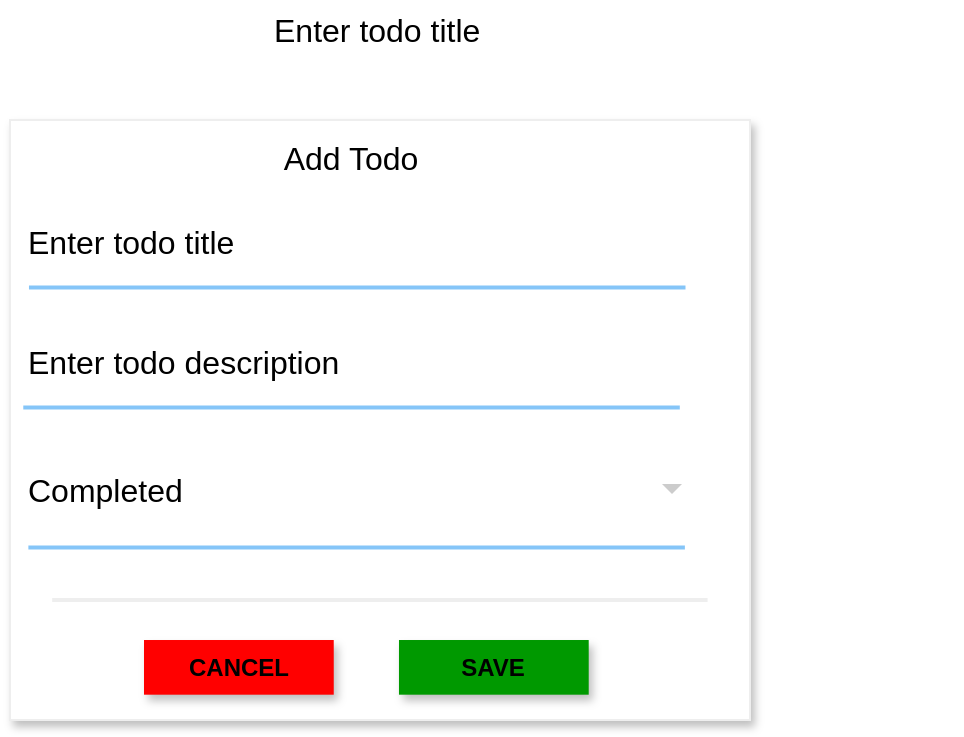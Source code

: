 <mxfile version="28.1.2">
  <diagram name="Page-1" id="NuihXWpVMJclXbjpi29u">
    <mxGraphModel dx="1298" dy="952" grid="1" gridSize="10" guides="1" tooltips="1" connect="1" arrows="1" fold="1" page="1" pageScale="1" pageWidth="1169" pageHeight="827" math="0" shadow="0">
      <root>
        <mxCell id="0" />
        <mxCell id="1" parent="0" />
        <mxCell id="HlvREBfm2kLGhPkSsmS2-1" value="" style="shape=rect;fillColor=#ffffff;strokeColor=#eeeeee;shadow=1;" vertex="1" parent="1">
          <mxGeometry x="470" y="170" width="370" height="300" as="geometry" />
        </mxCell>
        <mxCell id="HlvREBfm2kLGhPkSsmS2-10" value="" style="shape=line;strokeWidth=2;noLabel=1;strokeColor=#eeeeee;resizeWidth=1;fontSize=13;" vertex="1" parent="HlvREBfm2kLGhPkSsmS2-1">
          <mxGeometry x="0.057" y="1" width="327.714" height="30" relative="1" as="geometry">
            <mxPoint y="-75" as="offset" />
          </mxGeometry>
        </mxCell>
        <mxCell id="HlvREBfm2kLGhPkSsmS2-13" value="CANCEL" style="whiteSpace=wrap;html=1;dashed=0;align=center;fontSize=12;shape=rect;fillColor=#FF0000;strokeColor=none;fontStyle=1;shadow=1" vertex="1" parent="HlvREBfm2kLGhPkSsmS2-1">
          <mxGeometry x="67.0" y="260.003" width="94.872" height="27.342" as="geometry" />
        </mxCell>
        <mxCell id="HlvREBfm2kLGhPkSsmS2-14" value="SAVE" style="whiteSpace=wrap;html=1;dashed=0;align=center;fontSize=12;shape=rect;fillColor=#009900;strokeColor=none;fontStyle=1;shadow=1" vertex="1" parent="HlvREBfm2kLGhPkSsmS2-1">
          <mxGeometry x="194.487" y="260.003" width="94.872" height="27.342" as="geometry" />
        </mxCell>
        <mxCell id="HlvREBfm2kLGhPkSsmS2-29" value="&lt;font style=&quot;color: rgb(0, 0, 0); font-size: 16px;&quot;&gt;Add Todo&lt;/font&gt;" style="text;strokeColor=none;align=center;fillColor=none;html=1;verticalAlign=middle;whiteSpace=wrap;rounded=0;" vertex="1" parent="HlvREBfm2kLGhPkSsmS2-1">
          <mxGeometry x="66.41" y="7.595" width="208.718" height="22.785" as="geometry" />
        </mxCell>
        <mxCell id="HlvREBfm2kLGhPkSsmS2-36" value="&lt;font style=&quot;color: rgb(0, 0, 0);&quot;&gt;Enter todo title&lt;/font&gt;" style="text;fontSize=16;verticalAlign=middle;strokeColor=none;fillColor=none;whiteSpace=wrap;html=1;" vertex="1" parent="HlvREBfm2kLGhPkSsmS2-1">
          <mxGeometry x="6.637" y="50.003" width="328.256" height="22.785" as="geometry" />
        </mxCell>
        <mxCell id="HlvREBfm2kLGhPkSsmS2-35" value="" style="dashed=0;shape=line;strokeWidth=2;noLabel=1;strokeColor=#0C8CF2;opacity=50;" vertex="1" parent="HlvREBfm2kLGhPkSsmS2-1">
          <mxGeometry x="9.487" y="79.997" width="328.256" height="7.595" as="geometry" />
        </mxCell>
        <mxCell id="HlvREBfm2kLGhPkSsmS2-37" value="&lt;font style=&quot;color: rgb(0, 0, 0);&quot;&gt;Enter todo description&lt;/font&gt;" style="text;fontSize=16;verticalAlign=middle;strokeColor=none;fillColor=none;whiteSpace=wrap;html=1;" vertex="1" parent="HlvREBfm2kLGhPkSsmS2-1">
          <mxGeometry x="6.641" y="109.999" width="328.256" height="22.785" as="geometry" />
        </mxCell>
        <mxCell id="HlvREBfm2kLGhPkSsmS2-38" value="" style="dashed=0;shape=line;strokeWidth=2;noLabel=1;strokeColor=#0C8CF2;opacity=50;" vertex="1" parent="HlvREBfm2kLGhPkSsmS2-1">
          <mxGeometry x="6.641" y="140.004" width="328.256" height="7.595" as="geometry" />
        </mxCell>
        <mxCell id="HlvREBfm2kLGhPkSsmS2-67" value="&lt;font style=&quot;color: rgb(0, 0, 0);&quot;&gt;Completed&lt;/font&gt;" style="text;fontColor=#777777;fontSize=16;verticalAlign=middle;strokeColor=none;fillColor=none;whiteSpace=wrap;html=1;" vertex="1" parent="HlvREBfm2kLGhPkSsmS2-1">
          <mxGeometry x="6.64" y="170" width="333.36" height="30" as="geometry" />
        </mxCell>
        <mxCell id="HlvREBfm2kLGhPkSsmS2-68" value="" style="dashed=0;shape=triangle;noLabel=1;strokeColor=none;fillColor=#cccccc;direction=south;" vertex="1" parent="HlvREBfm2kLGhPkSsmS2-67">
          <mxGeometry x="1" y="0.5" width="10" height="5" relative="1" as="geometry">
            <mxPoint x="-14" y="-3" as="offset" />
          </mxGeometry>
        </mxCell>
        <mxCell id="HlvREBfm2kLGhPkSsmS2-70" value="" style="dashed=0;shape=line;strokeWidth=2;noLabel=1;strokeColor=#0C8CF2;opacity=50;" vertex="1" parent="HlvREBfm2kLGhPkSsmS2-1">
          <mxGeometry x="9.19" y="210" width="328.256" height="7.595" as="geometry" />
        </mxCell>
        <mxCell id="HlvREBfm2kLGhPkSsmS2-34" value="&lt;font style=&quot;color: rgb(0, 0, 0);&quot;&gt;Enter todo title&lt;/font&gt;" style="text;fontSize=16;verticalAlign=middle;strokeColor=none;fillColor=none;whiteSpace=wrap;html=1;" vertex="1" parent="1">
          <mxGeometry x="600" y="110" width="346" height="30" as="geometry" />
        </mxCell>
      </root>
    </mxGraphModel>
  </diagram>
</mxfile>
